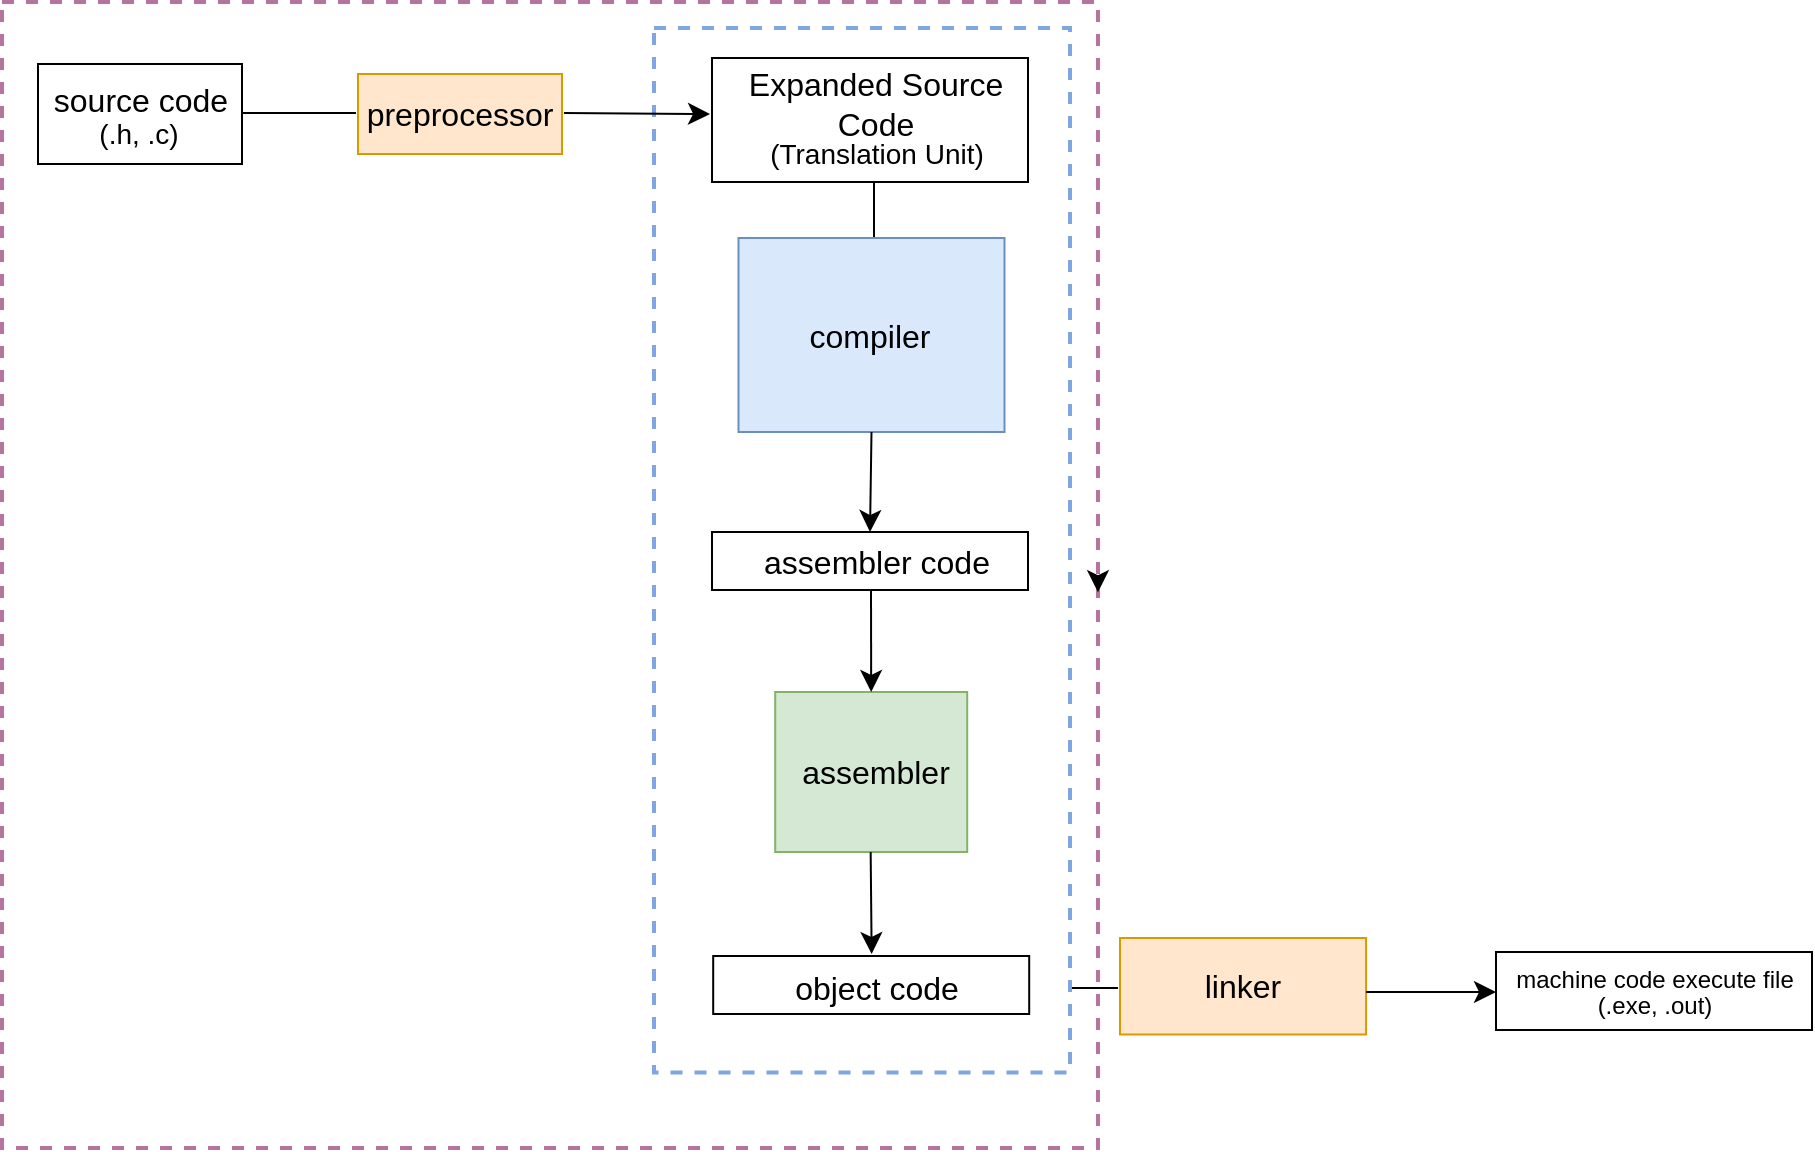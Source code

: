 <mxfile version="24.7.7">
  <diagram name="Page-1" id="87L7ni9AQYCWvI0muWqD">
    <mxGraphModel dx="1640" dy="1076" grid="0" gridSize="10" guides="1" tooltips="1" connect="1" arrows="1" fold="1" page="0" pageScale="1" pageWidth="850" pageHeight="1100" math="0" shadow="0">
      <root>
        <mxCell id="0" />
        <mxCell id="1" parent="0" />
        <mxCell id="maC-NbdhFX693N1AFnbe-45" value="" style="rounded=0;whiteSpace=wrap;html=1;dashed=1;strokeColor=#B5739D;strokeWidth=2;" vertex="1" parent="1">
          <mxGeometry x="-148" y="-1" width="548" height="573" as="geometry" />
        </mxCell>
        <mxCell id="maC-NbdhFX693N1AFnbe-34" value="" style="rounded=0;whiteSpace=wrap;html=1;fillColor=#ffe6cc;strokeColor=#d79b00;" vertex="1" parent="1">
          <mxGeometry x="411" y="467" width="123.04" height="48.25" as="geometry" />
        </mxCell>
        <mxCell id="maC-NbdhFX693N1AFnbe-35" value="linker" style="text;html=1;align=center;verticalAlign=middle;whiteSpace=wrap;rounded=0;fontSize=16;" vertex="1" parent="1">
          <mxGeometry x="438.27" y="474" width="68.5" height="34.25" as="geometry" />
        </mxCell>
        <mxCell id="maC-NbdhFX693N1AFnbe-36" value="" style="endArrow=none;html=1;rounded=0;fontSize=12;startSize=8;endSize=8;edgeStyle=elbowEdgeStyle;entryX=0.5;entryY=0;entryDx=0;entryDy=0;" edge="1" parent="1">
          <mxGeometry width="50" height="50" relative="1" as="geometry">
            <mxPoint x="410" y="492" as="sourcePoint" />
            <mxPoint x="365" y="492" as="targetPoint" />
          </mxGeometry>
        </mxCell>
        <mxCell id="maC-NbdhFX693N1AFnbe-37" value="" style="endArrow=classic;html=1;rounded=0;fontSize=12;startSize=8;endSize=8;curved=1;" edge="1" parent="1">
          <mxGeometry width="50" height="50" relative="1" as="geometry">
            <mxPoint x="534.04" y="494" as="sourcePoint" />
            <mxPoint x="599" y="494" as="targetPoint" />
          </mxGeometry>
        </mxCell>
        <mxCell id="maC-NbdhFX693N1AFnbe-42" value="" style="rounded=0;whiteSpace=wrap;html=1;" vertex="1" parent="1">
          <mxGeometry x="599" y="474" width="158" height="39" as="geometry" />
        </mxCell>
        <mxCell id="maC-NbdhFX693N1AFnbe-43" value="&lt;font style=&quot;font-size: 12px;&quot;&gt;machine code execute file&lt;/font&gt;" style="text;html=1;align=center;verticalAlign=middle;whiteSpace=wrap;rounded=0;fontSize=16;" vertex="1" parent="1">
          <mxGeometry x="601.75" y="470" width="152.5" height="32" as="geometry" />
        </mxCell>
        <mxCell id="maC-NbdhFX693N1AFnbe-44" value="&lt;span style=&quot;font-size: 12px;&quot;&gt;(.exe, .out)&lt;/span&gt;" style="text;html=1;align=center;verticalAlign=middle;whiteSpace=wrap;rounded=0;fontSize=16;" vertex="1" parent="1">
          <mxGeometry x="601.75" y="483.25" width="152.5" height="32" as="geometry" />
        </mxCell>
        <mxCell id="maC-NbdhFX693N1AFnbe-47" value="" style="rounded=0;whiteSpace=wrap;html=1;dashed=1;strokeColor=#7EA6E0;strokeWidth=2;" vertex="1" parent="1">
          <mxGeometry x="178" y="12" width="208" height="522.25" as="geometry" />
        </mxCell>
        <mxCell id="maC-NbdhFX693N1AFnbe-26" value="" style="endArrow=none;html=1;rounded=0;fontSize=12;startSize=8;endSize=8;edgeStyle=elbowEdgeStyle;entryX=0.5;entryY=0;entryDx=0;entryDy=0;exitX=0.5;exitY=1;exitDx=0;exitDy=0;" edge="1" parent="1" source="maC-NbdhFX693N1AFnbe-12" target="maC-NbdhFX693N1AFnbe-13">
          <mxGeometry width="50" height="50" relative="1" as="geometry">
            <mxPoint x="288.5" y="89" as="sourcePoint" />
            <mxPoint x="288.5" y="189" as="targetPoint" />
          </mxGeometry>
        </mxCell>
        <mxCell id="maC-NbdhFX693N1AFnbe-1" value="" style="rounded=0;whiteSpace=wrap;html=1;" vertex="1" parent="1">
          <mxGeometry x="-130" y="30" width="102" height="50" as="geometry" />
        </mxCell>
        <mxCell id="maC-NbdhFX693N1AFnbe-2" value="" style="rounded=0;whiteSpace=wrap;html=1;fillColor=#ffe6cc;strokeColor=#d79b00;" vertex="1" parent="1">
          <mxGeometry x="30" y="35" width="102" height="40" as="geometry" />
        </mxCell>
        <mxCell id="maC-NbdhFX693N1AFnbe-3" value="source code" style="text;html=1;align=center;verticalAlign=middle;whiteSpace=wrap;rounded=0;fontSize=16;" vertex="1" parent="1">
          <mxGeometry x="-127.5" y="33" width="97" height="30" as="geometry" />
        </mxCell>
        <mxCell id="maC-NbdhFX693N1AFnbe-5" value="&lt;font style=&quot;font-size: 14px;&quot;&gt;(.h, .c)&lt;/font&gt;" style="text;html=1;align=center;verticalAlign=middle;whiteSpace=wrap;rounded=0;fontSize=16;" vertex="1" parent="1">
          <mxGeometry x="-128.5" y="49" width="97" height="30" as="geometry" />
        </mxCell>
        <mxCell id="maC-NbdhFX693N1AFnbe-6" value="" style="endArrow=none;html=1;rounded=0;fontSize=12;startSize=8;endSize=8;curved=1;" edge="1" parent="1">
          <mxGeometry width="50" height="50" relative="1" as="geometry">
            <mxPoint x="-28" y="54.5" as="sourcePoint" />
            <mxPoint x="29" y="54.5" as="targetPoint" />
          </mxGeometry>
        </mxCell>
        <mxCell id="maC-NbdhFX693N1AFnbe-7" value="preprocessor" style="text;html=1;align=center;verticalAlign=middle;whiteSpace=wrap;rounded=0;fontSize=16;" vertex="1" parent="1">
          <mxGeometry x="51" y="40" width="60" height="30" as="geometry" />
        </mxCell>
        <mxCell id="maC-NbdhFX693N1AFnbe-8" value="" style="endArrow=classic;html=1;rounded=0;fontSize=12;startSize=8;endSize=8;curved=1;" edge="1" parent="1">
          <mxGeometry width="50" height="50" relative="1" as="geometry">
            <mxPoint x="133" y="54.5" as="sourcePoint" />
            <mxPoint x="206" y="55" as="targetPoint" />
          </mxGeometry>
        </mxCell>
        <mxCell id="maC-NbdhFX693N1AFnbe-9" value="" style="rounded=0;whiteSpace=wrap;html=1;" vertex="1" parent="1">
          <mxGeometry x="207" y="27" width="158" height="62" as="geometry" />
        </mxCell>
        <mxCell id="maC-NbdhFX693N1AFnbe-10" value="Expanded Source Code" style="text;html=1;align=center;verticalAlign=middle;whiteSpace=wrap;rounded=0;fontSize=16;" vertex="1" parent="1">
          <mxGeometry x="218" y="35" width="142" height="30" as="geometry" />
        </mxCell>
        <mxCell id="maC-NbdhFX693N1AFnbe-12" value="&lt;font style=&quot;font-size: 14px;&quot;&gt;(Translation Unit)&lt;/font&gt;" style="text;html=1;align=center;verticalAlign=middle;whiteSpace=wrap;rounded=0;fontSize=16;" vertex="1" parent="1">
          <mxGeometry x="224.75" y="59" width="128.5" height="30" as="geometry" />
        </mxCell>
        <mxCell id="maC-NbdhFX693N1AFnbe-13" value="" style="rounded=0;whiteSpace=wrap;html=1;fillColor=#dae8fc;strokeColor=#6c8ebf;" vertex="1" parent="1">
          <mxGeometry x="220.25" y="117" width="133" height="97" as="geometry" />
        </mxCell>
        <mxCell id="maC-NbdhFX693N1AFnbe-14" value="compiler" style="text;html=1;align=center;verticalAlign=middle;whiteSpace=wrap;rounded=0;fontSize=16;" vertex="1" parent="1">
          <mxGeometry x="256" y="150.5" width="60" height="30" as="geometry" />
        </mxCell>
        <mxCell id="maC-NbdhFX693N1AFnbe-16" value="" style="rounded=0;whiteSpace=wrap;html=1;" vertex="1" parent="1">
          <mxGeometry x="207" y="264" width="158" height="29" as="geometry" />
        </mxCell>
        <mxCell id="maC-NbdhFX693N1AFnbe-17" value="assembler code" style="text;html=1;align=center;verticalAlign=middle;whiteSpace=wrap;rounded=0;fontSize=16;" vertex="1" parent="1">
          <mxGeometry x="221.5" y="266.5" width="135" height="24.5" as="geometry" />
        </mxCell>
        <mxCell id="maC-NbdhFX693N1AFnbe-18" value="" style="endArrow=classic;html=1;rounded=0;fontSize=12;startSize=8;endSize=8;curved=1;exitX=0.5;exitY=1;exitDx=0;exitDy=0;" edge="1" parent="1" source="maC-NbdhFX693N1AFnbe-13">
          <mxGeometry width="50" height="50" relative="1" as="geometry">
            <mxPoint x="287" y="214" as="sourcePoint" />
            <mxPoint x="286" y="264" as="targetPoint" />
          </mxGeometry>
        </mxCell>
        <mxCell id="maC-NbdhFX693N1AFnbe-19" value="" style="rounded=0;whiteSpace=wrap;html=1;fillColor=#d5e8d4;strokeColor=#82b366;" vertex="1" parent="1">
          <mxGeometry x="238.6" y="344" width="96" height="80" as="geometry" />
        </mxCell>
        <mxCell id="maC-NbdhFX693N1AFnbe-20" value="assembler" style="text;html=1;align=center;verticalAlign=middle;whiteSpace=wrap;rounded=0;fontSize=16;" vertex="1" parent="1">
          <mxGeometry x="259" y="368.5" width="60" height="30" as="geometry" />
        </mxCell>
        <mxCell id="maC-NbdhFX693N1AFnbe-28" value="" style="endArrow=classic;html=1;rounded=0;fontSize=12;startSize=8;endSize=8;curved=1;entryX=0.5;entryY=0;entryDx=0;entryDy=0;" edge="1" parent="1" target="maC-NbdhFX693N1AFnbe-19">
          <mxGeometry width="50" height="50" relative="1" as="geometry">
            <mxPoint x="286.5" y="293" as="sourcePoint" />
            <mxPoint x="287" y="343" as="targetPoint" />
          </mxGeometry>
        </mxCell>
        <mxCell id="maC-NbdhFX693N1AFnbe-31" value="" style="rounded=0;whiteSpace=wrap;html=1;" vertex="1" parent="1">
          <mxGeometry x="207.6" y="476" width="158" height="29" as="geometry" />
        </mxCell>
        <mxCell id="maC-NbdhFX693N1AFnbe-32" value="object code" style="text;html=1;align=center;verticalAlign=middle;whiteSpace=wrap;rounded=0;fontSize=16;" vertex="1" parent="1">
          <mxGeometry x="222.1" y="479.5" width="135" height="24.5" as="geometry" />
        </mxCell>
        <mxCell id="maC-NbdhFX693N1AFnbe-33" value="" style="endArrow=classic;html=1;rounded=0;fontSize=12;startSize=8;endSize=8;curved=1;entryX=0.5;entryY=0;entryDx=0;entryDy=0;" edge="1" parent="1">
          <mxGeometry width="50" height="50" relative="1" as="geometry">
            <mxPoint x="286.33" y="424" as="sourcePoint" />
            <mxPoint x="286.83" y="475" as="targetPoint" />
          </mxGeometry>
        </mxCell>
        <mxCell id="maC-NbdhFX693N1AFnbe-49" style="edgeStyle=none;curved=1;rounded=0;orthogonalLoop=1;jettySize=auto;html=1;exitX=1;exitY=0.5;exitDx=0;exitDy=0;entryX=1;entryY=0.515;entryDx=0;entryDy=0;entryPerimeter=0;fontSize=12;startSize=8;endSize=8;" edge="1" parent="1" source="maC-NbdhFX693N1AFnbe-45" target="maC-NbdhFX693N1AFnbe-45">
          <mxGeometry relative="1" as="geometry" />
        </mxCell>
      </root>
    </mxGraphModel>
  </diagram>
</mxfile>
